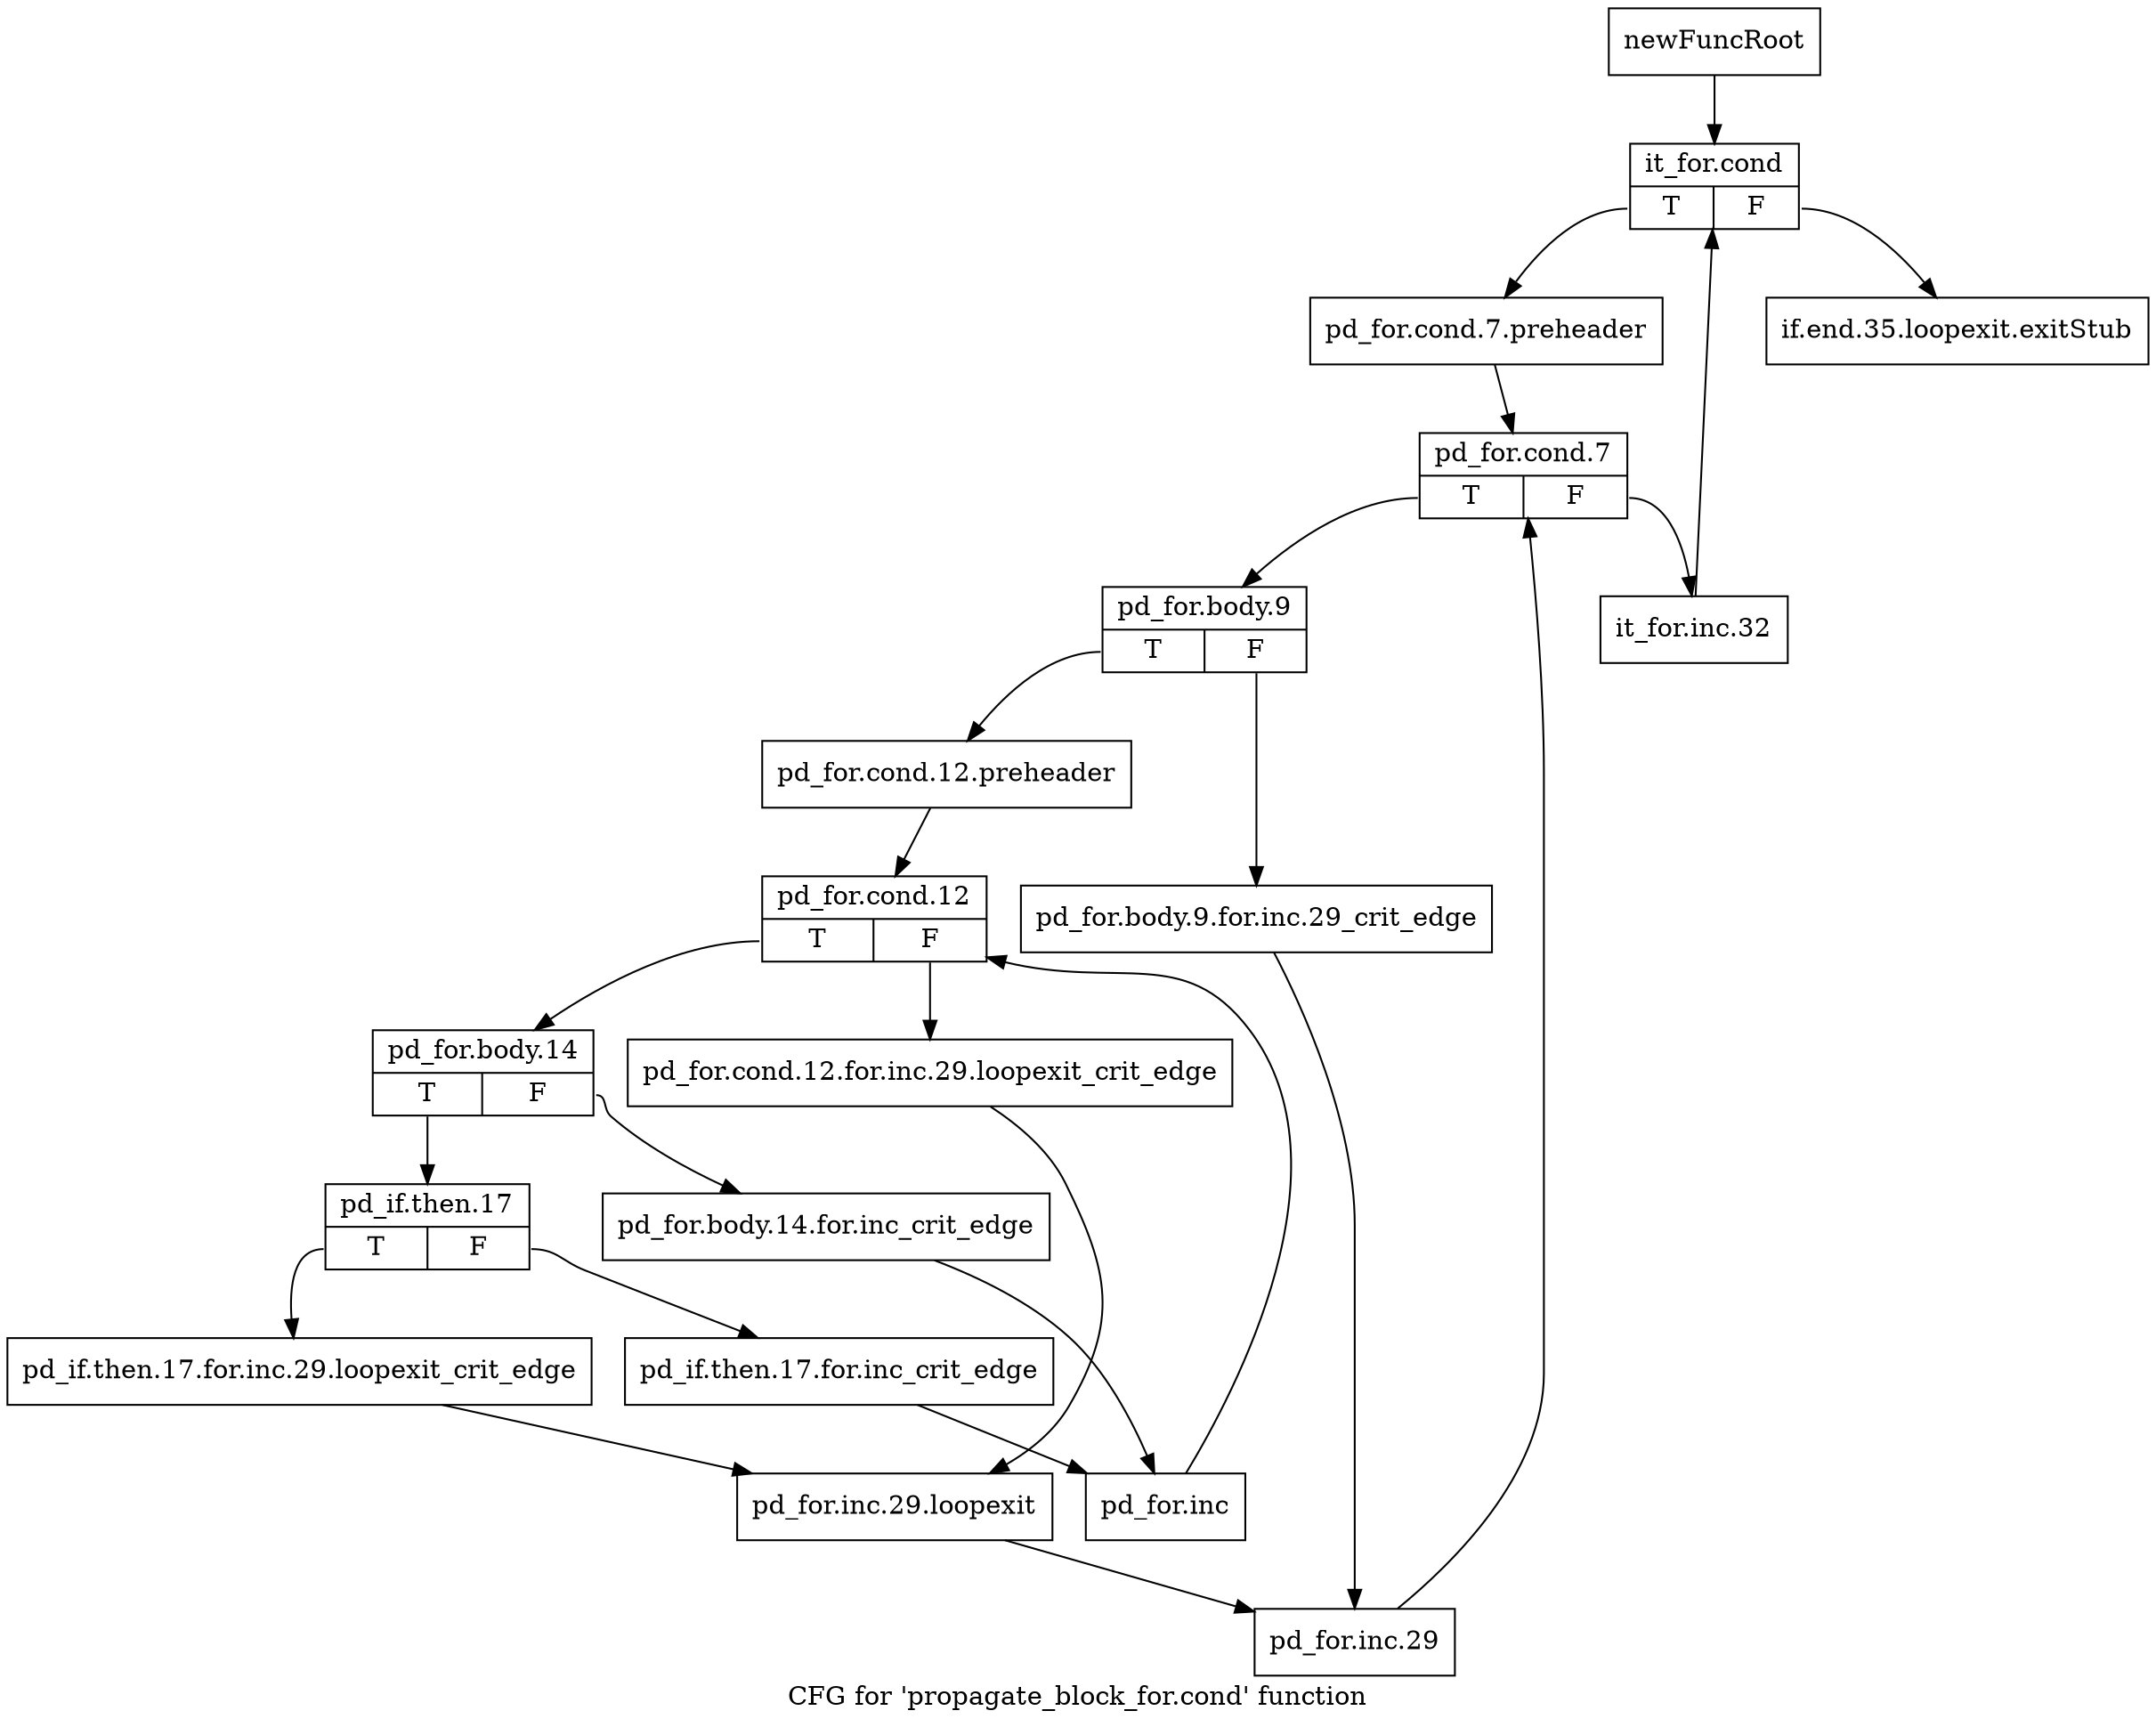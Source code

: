 digraph "CFG for 'propagate_block_for.cond' function" {
	label="CFG for 'propagate_block_for.cond' function";

	Node0xae88d20 [shape=record,label="{newFuncRoot}"];
	Node0xae88d20 -> Node0xae88dc0;
	Node0xae88d70 [shape=record,label="{if.end.35.loopexit.exitStub}"];
	Node0xae88dc0 [shape=record,label="{it_for.cond|{<s0>T|<s1>F}}"];
	Node0xae88dc0:s0 -> Node0xae88e10;
	Node0xae88dc0:s1 -> Node0xae88d70;
	Node0xae88e10 [shape=record,label="{pd_for.cond.7.preheader}"];
	Node0xae88e10 -> Node0xae88e60;
	Node0xae88e60 [shape=record,label="{pd_for.cond.7|{<s0>T|<s1>F}}"];
	Node0xae88e60:s0 -> Node0xae88f00;
	Node0xae88e60:s1 -> Node0xae88eb0;
	Node0xae88eb0 [shape=record,label="{it_for.inc.32}"];
	Node0xae88eb0 -> Node0xae88dc0;
	Node0xae88f00 [shape=record,label="{pd_for.body.9|{<s0>T|<s1>F}}"];
	Node0xae88f00:s0 -> Node0xae88fa0;
	Node0xae88f00:s1 -> Node0xae88f50;
	Node0xae88f50 [shape=record,label="{pd_for.body.9.for.inc.29_crit_edge}"];
	Node0xae88f50 -> Node0xae892c0;
	Node0xae88fa0 [shape=record,label="{pd_for.cond.12.preheader}"];
	Node0xae88fa0 -> Node0xae88ff0;
	Node0xae88ff0 [shape=record,label="{pd_for.cond.12|{<s0>T|<s1>F}}"];
	Node0xae88ff0:s0 -> Node0xae89090;
	Node0xae88ff0:s1 -> Node0xae89040;
	Node0xae89040 [shape=record,label="{pd_for.cond.12.for.inc.29.loopexit_crit_edge}"];
	Node0xae89040 -> Node0xae89270;
	Node0xae89090 [shape=record,label="{pd_for.body.14|{<s0>T|<s1>F}}"];
	Node0xae89090:s0 -> Node0xae89130;
	Node0xae89090:s1 -> Node0xae890e0;
	Node0xae890e0 [shape=record,label="{pd_for.body.14.for.inc_crit_edge}"];
	Node0xae890e0 -> Node0xae891d0;
	Node0xae89130 [shape=record,label="{pd_if.then.17|{<s0>T|<s1>F}}"];
	Node0xae89130:s0 -> Node0xae89220;
	Node0xae89130:s1 -> Node0xae89180;
	Node0xae89180 [shape=record,label="{pd_if.then.17.for.inc_crit_edge}"];
	Node0xae89180 -> Node0xae891d0;
	Node0xae891d0 [shape=record,label="{pd_for.inc}"];
	Node0xae891d0 -> Node0xae88ff0;
	Node0xae89220 [shape=record,label="{pd_if.then.17.for.inc.29.loopexit_crit_edge}"];
	Node0xae89220 -> Node0xae89270;
	Node0xae89270 [shape=record,label="{pd_for.inc.29.loopexit}"];
	Node0xae89270 -> Node0xae892c0;
	Node0xae892c0 [shape=record,label="{pd_for.inc.29}"];
	Node0xae892c0 -> Node0xae88e60;
}
